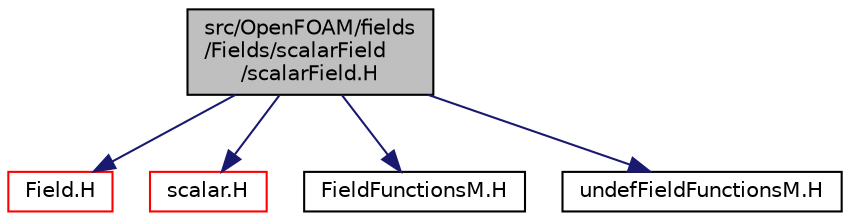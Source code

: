 digraph "src/OpenFOAM/fields/Fields/scalarField/scalarField.H"
{
  bgcolor="transparent";
  edge [fontname="Helvetica",fontsize="10",labelfontname="Helvetica",labelfontsize="10"];
  node [fontname="Helvetica",fontsize="10",shape=record];
  Node0 [label="src/OpenFOAM/fields\l/Fields/scalarField\l/scalarField.H",height=0.2,width=0.4,color="black", fillcolor="grey75", style="filled", fontcolor="black"];
  Node0 -> Node1 [color="midnightblue",fontsize="10",style="solid",fontname="Helvetica"];
  Node1 [label="Field.H",height=0.2,width=0.4,color="red",URL="$a10289.html"];
  Node0 -> Node36 [color="midnightblue",fontsize="10",style="solid",fontname="Helvetica"];
  Node36 [label="scalar.H",height=0.2,width=0.4,color="red",URL="$a13334.html"];
  Node0 -> Node73 [color="midnightblue",fontsize="10",style="solid",fontname="Helvetica"];
  Node73 [label="FieldFunctionsM.H",height=0.2,width=0.4,color="black",URL="$a10301.html",tooltip="High performance macro functions for Field<Type> algebra. These expand using either array element acc..."];
  Node0 -> Node92 [color="midnightblue",fontsize="10",style="solid",fontname="Helvetica"];
  Node92 [label="undefFieldFunctionsM.H",height=0.2,width=0.4,color="black",URL="$a10319.html"];
}
